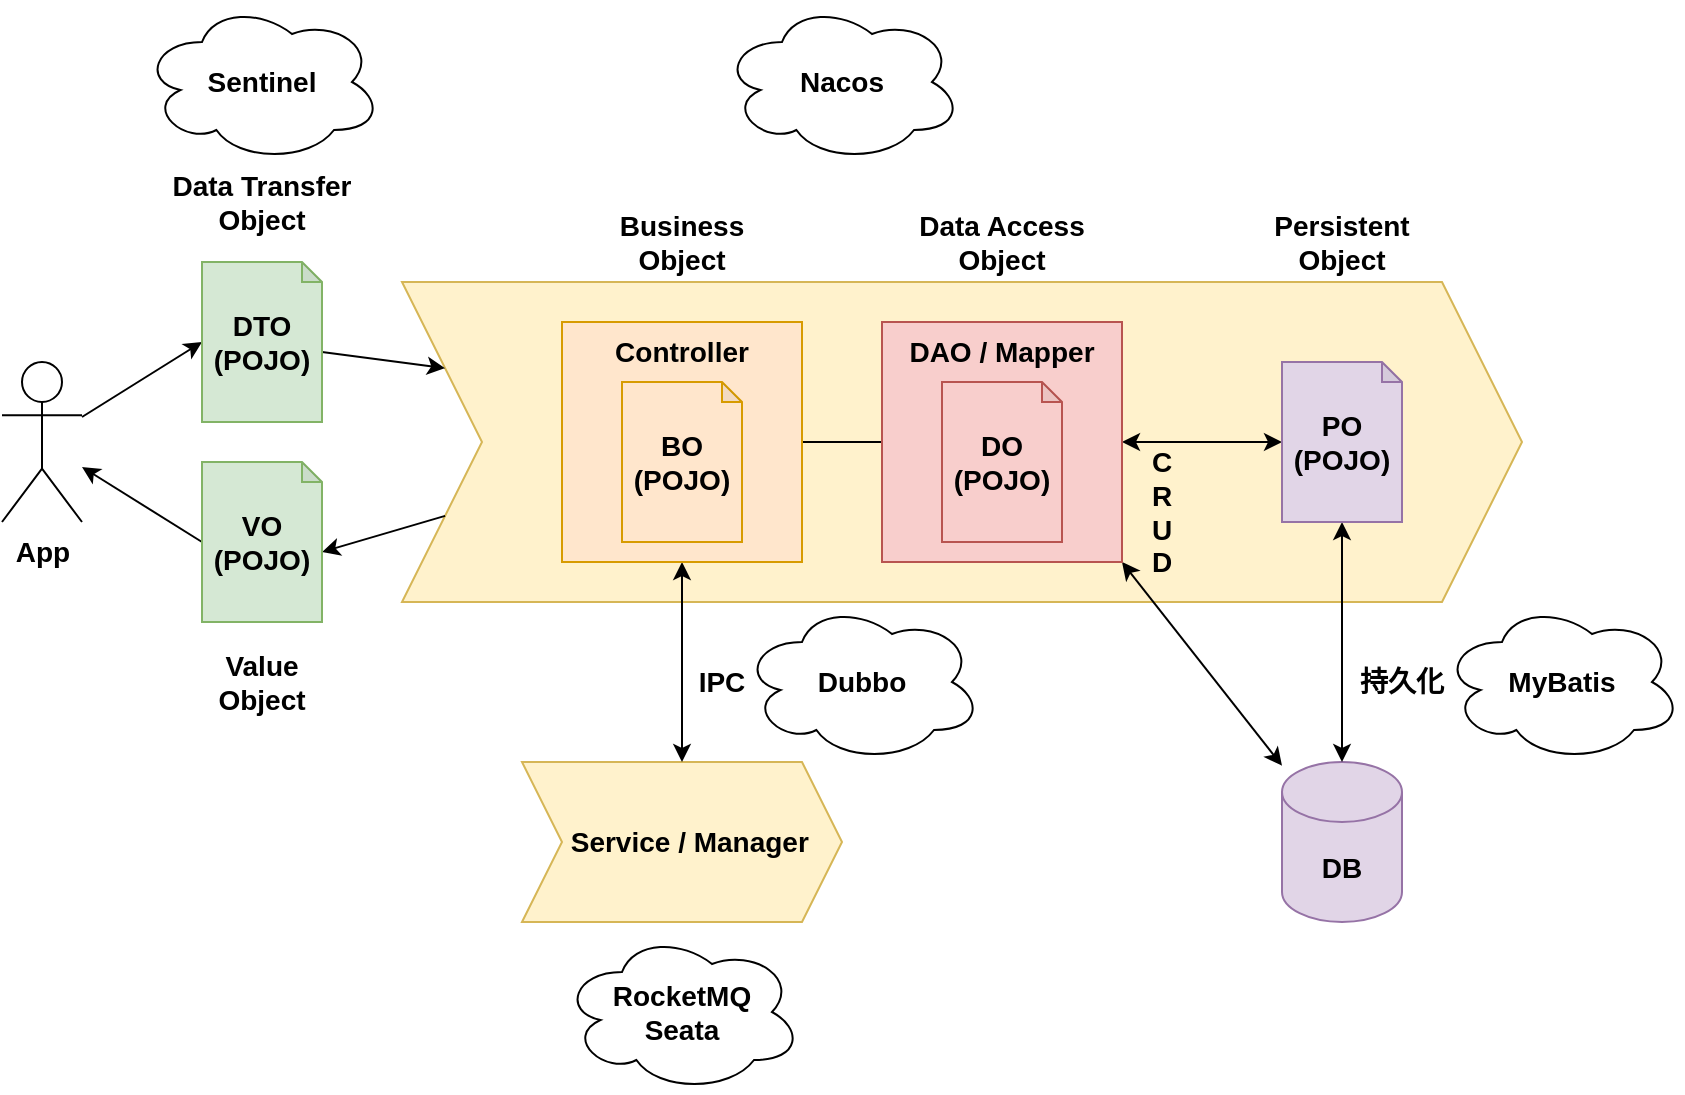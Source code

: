 <mxfile version="20.8.16" type="device"><diagram name="第 1 页" id="MPuBqrFiGif8yEJCdi49"><mxGraphModel dx="1098" dy="868" grid="1" gridSize="10" guides="1" tooltips="1" connect="1" arrows="0" fold="1" page="1" pageScale="1" pageWidth="827" pageHeight="1169" math="0" shadow="0"><root><mxCell id="0"/><mxCell id="1" parent="0"/><mxCell id="ysTmTpfKHQeCJ589ZDRt-69" value="&amp;nbsp; Service / Manager" style="shape=step;perimeter=stepPerimeter;whiteSpace=wrap;html=1;fixedSize=1;fontSize=14;fillColor=#fff2cc;strokeColor=#d6b656;fontStyle=1" vertex="1" parent="1"><mxGeometry x="300" y="420" width="160" height="80" as="geometry"/></mxCell><mxCell id="ysTmTpfKHQeCJ589ZDRt-68" value="" style="shape=step;perimeter=stepPerimeter;whiteSpace=wrap;html=1;fixedSize=1;fontSize=14;fillColor=#fff2cc;strokeColor=#d6b656;fontStyle=1;size=40;" vertex="1" parent="1"><mxGeometry x="240" y="180" width="560" height="160" as="geometry"/></mxCell><mxCell id="tURc2DfD4sJObwYSXB0--20" value="Data Access Object" style="text;html=1;strokeColor=none;fillColor=none;align=center;verticalAlign=middle;whiteSpace=wrap;rounded=0;fontSize=14;fontFamily=Helvetica;fontColor=default;fontStyle=1" parent="1" vertex="1"><mxGeometry x="480" y="140" width="120" height="40" as="geometry"/></mxCell><mxCell id="tURc2DfD4sJObwYSXB0--21" value="Value Object" style="text;html=1;strokeColor=none;fillColor=none;align=center;verticalAlign=middle;whiteSpace=wrap;rounded=0;fontSize=14;fontFamily=Helvetica;fontColor=default;fontStyle=1" parent="1" vertex="1"><mxGeometry x="130" y="360" width="80" height="40" as="geometry"/></mxCell><mxCell id="tURc2DfD4sJObwYSXB0--22" value="Data Transfer Object" style="text;html=1;strokeColor=none;fillColor=none;align=center;verticalAlign=middle;whiteSpace=wrap;rounded=0;fontSize=14;fontFamily=Helvetica;fontColor=default;fontStyle=1" parent="1" vertex="1"><mxGeometry x="110" y="120" width="120" height="40" as="geometry"/></mxCell><mxCell id="tURc2DfD4sJObwYSXB0--29" value="Persistent Object" style="text;html=1;strokeColor=none;fillColor=none;align=center;verticalAlign=middle;whiteSpace=wrap;rounded=0;fontSize=14;fontFamily=Helvetica;fontColor=default;fontStyle=1" parent="1" vertex="1"><mxGeometry x="660" y="140" width="100" height="40" as="geometry"/></mxCell><mxCell id="tURc2DfD4sJObwYSXB0--33" value="Business Object" style="text;html=1;strokeColor=none;fillColor=none;align=center;verticalAlign=middle;whiteSpace=wrap;rounded=0;fontSize=14;fontFamily=Helvetica;fontColor=default;fontStyle=1" parent="1" vertex="1"><mxGeometry x="340" y="140" width="80" height="40" as="geometry"/></mxCell><mxCell id="ysTmTpfKHQeCJ589ZDRt-11" value="DB" style="shape=cylinder3;whiteSpace=wrap;html=1;boundedLbl=1;backgroundOutline=1;size=15;fillColor=#e1d5e7;strokeColor=#9673a6;fontStyle=1;fontSize=14;" vertex="1" parent="1"><mxGeometry x="680" y="420" width="60" height="80" as="geometry"/></mxCell><mxCell id="ysTmTpfKHQeCJ589ZDRt-55" style="edgeStyle=none;rounded=0;orthogonalLoop=1;jettySize=auto;html=1;fontSize=14;startArrow=classic;startFill=1;fontStyle=1" edge="1" parent="1" source="ysTmTpfKHQeCJ589ZDRt-16" target="ysTmTpfKHQeCJ589ZDRt-49"><mxGeometry relative="1" as="geometry"/></mxCell><mxCell id="ysTmTpfKHQeCJ589ZDRt-61" style="edgeStyle=none;rounded=0;orthogonalLoop=1;jettySize=auto;html=1;fontSize=14;startArrow=classic;startFill=1;fontStyle=1" edge="1" parent="1" source="ysTmTpfKHQeCJ589ZDRt-16" target="ysTmTpfKHQeCJ589ZDRt-11"><mxGeometry relative="1" as="geometry"/></mxCell><mxCell id="ysTmTpfKHQeCJ589ZDRt-16" value="PO&lt;br style=&quot;font-size: 14px;&quot;&gt;(POJO)" style="shape=note;whiteSpace=wrap;html=1;backgroundOutline=1;darkOpacity=0.05;size=10;fillColor=#e1d5e7;strokeColor=#9673a6;fontStyle=1;fontSize=14;" vertex="1" parent="1"><mxGeometry x="680" y="220" width="60" height="80" as="geometry"/></mxCell><mxCell id="ysTmTpfKHQeCJ589ZDRt-43" style="edgeStyle=none;rounded=0;orthogonalLoop=1;jettySize=auto;html=1;fontSize=14;startArrow=none;startFill=0;fontStyle=1;entryX=0;entryY=0.5;entryDx=0;entryDy=0;entryPerimeter=0;" edge="1" parent="1" source="ysTmTpfKHQeCJ589ZDRt-19" target="ysTmTpfKHQeCJ589ZDRt-21"><mxGeometry relative="1" as="geometry"/></mxCell><mxCell id="ysTmTpfKHQeCJ589ZDRt-19" value="App" style="shape=umlActor;verticalLabelPosition=bottom;verticalAlign=top;html=1;outlineConnect=0;strokeColor=default;fontFamily=Helvetica;fontSize=14;fontColor=default;fillColor=default;fontStyle=1" vertex="1" parent="1"><mxGeometry x="40" y="220" width="40" height="80" as="geometry"/></mxCell><mxCell id="ysTmTpfKHQeCJ589ZDRt-45" style="edgeStyle=none;rounded=0;orthogonalLoop=1;jettySize=auto;html=1;fontSize=14;startArrow=none;startFill=0;fontStyle=1;entryX=0;entryY=0;entryDx=60;entryDy=45;entryPerimeter=0;exitX=0;exitY=0.75;exitDx=0;exitDy=0;" edge="1" parent="1" source="ysTmTpfKHQeCJ589ZDRt-68" target="ysTmTpfKHQeCJ589ZDRt-23"><mxGeometry relative="1" as="geometry"/></mxCell><mxCell id="ysTmTpfKHQeCJ589ZDRt-44" style="edgeStyle=none;rounded=0;orthogonalLoop=1;jettySize=auto;html=1;fontSize=14;startArrow=none;startFill=0;fontStyle=1;exitX=0;exitY=0;exitDx=60;exitDy=45;exitPerimeter=0;entryX=0;entryY=0.25;entryDx=0;entryDy=0;" edge="1" parent="1" source="ysTmTpfKHQeCJ589ZDRt-21" target="ysTmTpfKHQeCJ589ZDRt-68"><mxGeometry relative="1" as="geometry"><mxPoint x="170" y="200" as="sourcePoint"/></mxGeometry></mxCell><mxCell id="ysTmTpfKHQeCJ589ZDRt-21" value="DTO&lt;br style=&quot;font-size: 14px;&quot;&gt;(POJO)" style="shape=note;whiteSpace=wrap;html=1;backgroundOutline=1;darkOpacity=0.05;size=10;fillColor=#d5e8d4;strokeColor=#82b366;fontStyle=1;fontSize=14;" vertex="1" parent="1"><mxGeometry x="140" y="170" width="60" height="80" as="geometry"/></mxCell><mxCell id="ysTmTpfKHQeCJ589ZDRt-46" style="edgeStyle=none;rounded=0;orthogonalLoop=1;jettySize=auto;html=1;fontSize=14;startArrow=none;startFill=0;fontStyle=1;exitX=0;exitY=0.5;exitDx=0;exitDy=0;exitPerimeter=0;" edge="1" parent="1" source="ysTmTpfKHQeCJ589ZDRt-23" target="ysTmTpfKHQeCJ589ZDRt-19"><mxGeometry relative="1" as="geometry"/></mxCell><mxCell id="ysTmTpfKHQeCJ589ZDRt-23" value="VO&lt;br style=&quot;font-size: 14px;&quot;&gt;(POJO)" style="shape=note;whiteSpace=wrap;html=1;backgroundOutline=1;darkOpacity=0.05;size=10;fillColor=#d5e8d4;strokeColor=#82b366;fontStyle=1;fontSize=14;" vertex="1" parent="1"><mxGeometry x="140" y="270" width="60" height="80" as="geometry"/></mxCell><mxCell id="ysTmTpfKHQeCJ589ZDRt-31" value="持久化" style="text;html=1;strokeColor=none;fillColor=none;align=center;verticalAlign=middle;whiteSpace=wrap;rounded=0;fontSize=14;fontFamily=Helvetica;fontColor=default;fontStyle=1" vertex="1" parent="1"><mxGeometry x="710" y="360" width="60" height="40" as="geometry"/></mxCell><mxCell id="ysTmTpfKHQeCJ589ZDRt-58" style="edgeStyle=none;rounded=0;orthogonalLoop=1;jettySize=auto;html=1;fontSize=14;startArrow=classic;startFill=1;fontStyle=1;" edge="1" parent="1" source="ysTmTpfKHQeCJ589ZDRt-40" target="ysTmTpfKHQeCJ589ZDRt-69"><mxGeometry relative="1" as="geometry"/></mxCell><mxCell id="ysTmTpfKHQeCJ589ZDRt-88" style="edgeStyle=none;rounded=0;orthogonalLoop=1;jettySize=auto;html=1;exitX=0;exitY=0;exitDx=120;exitDy=60;exitPerimeter=0;entryX=0;entryY=0.5;entryDx=0;entryDy=0;entryPerimeter=0;fontSize=14;startArrow=none;startFill=0;endArrow=none;endFill=0;" edge="1" parent="1" source="ysTmTpfKHQeCJ589ZDRt-40" target="ysTmTpfKHQeCJ589ZDRt-49"><mxGeometry relative="1" as="geometry"/></mxCell><mxCell id="ysTmTpfKHQeCJ589ZDRt-40" value="Controller" style="shape=note;whiteSpace=wrap;html=1;backgroundOutline=1;darkOpacity=0.05;size=0;fillColor=#ffe6cc;strokeColor=#d79b00;fontStyle=1;fontSize=14;verticalAlign=top;" vertex="1" parent="1"><mxGeometry x="320" y="200" width="120" height="120" as="geometry"/></mxCell><mxCell id="ysTmTpfKHQeCJ589ZDRt-65" style="rounded=0;orthogonalLoop=1;jettySize=auto;html=1;fontSize=14;startArrow=classic;startFill=1;fontStyle=1;exitX=1;exitY=1;exitDx=0;exitDy=0;exitPerimeter=0;" edge="1" parent="1" source="ysTmTpfKHQeCJ589ZDRt-49" target="ysTmTpfKHQeCJ589ZDRt-11"><mxGeometry relative="1" as="geometry"><mxPoint x="560" y="390" as="sourcePoint"/></mxGeometry></mxCell><mxCell id="ysTmTpfKHQeCJ589ZDRt-49" value="DAO / Mapper" style="shape=note;whiteSpace=wrap;html=1;backgroundOutline=1;darkOpacity=0.05;size=0;fillColor=#f8cecc;strokeColor=#b85450;fontStyle=1;fontSize=14;verticalAlign=top;" vertex="1" parent="1"><mxGeometry x="480" y="200" width="120" height="120" as="geometry"/></mxCell><mxCell id="ysTmTpfKHQeCJ589ZDRt-50" value="DO&lt;br style=&quot;font-size: 14px;&quot;&gt;(POJO)" style="shape=note;whiteSpace=wrap;html=1;backgroundOutline=1;darkOpacity=0.05;size=10;fillColor=#f8cecc;strokeColor=#b85450;fontStyle=1;fontSize=14;" vertex="1" parent="1"><mxGeometry x="510" y="230" width="60" height="80" as="geometry"/></mxCell><mxCell id="ysTmTpfKHQeCJ589ZDRt-62" value="IPC" style="text;html=1;strokeColor=none;fillColor=none;align=center;verticalAlign=middle;whiteSpace=wrap;rounded=0;fontSize=14;fontFamily=Helvetica;fontColor=default;fontStyle=1" vertex="1" parent="1"><mxGeometry x="380" y="360" width="40" height="40" as="geometry"/></mxCell><mxCell id="ysTmTpfKHQeCJ589ZDRt-64" value="C&lt;br&gt;R&lt;br&gt;U&lt;br&gt;D" style="text;html=1;strokeColor=none;fillColor=none;align=center;verticalAlign=middle;whiteSpace=wrap;rounded=0;fontSize=14;fontStyle=1" vertex="1" parent="1"><mxGeometry x="600" y="260" width="40" height="70" as="geometry"/></mxCell><mxCell id="ysTmTpfKHQeCJ589ZDRt-77" value="BO&lt;br style=&quot;font-size: 14px;&quot;&gt;(POJO)" style="shape=note;whiteSpace=wrap;html=1;backgroundOutline=1;darkOpacity=0.05;size=10;fillColor=#ffe6cc;strokeColor=#d79b00;fontStyle=1;fontSize=14;" vertex="1" parent="1"><mxGeometry x="350" y="230" width="60" height="80" as="geometry"/></mxCell><mxCell id="ysTmTpfKHQeCJ589ZDRt-79" value="MyBatis" style="ellipse;shape=cloud;whiteSpace=wrap;html=1;fontSize=14;fontStyle=1" vertex="1" parent="1"><mxGeometry x="760" y="340" width="120" height="80" as="geometry"/></mxCell><mxCell id="ysTmTpfKHQeCJ589ZDRt-82" value="Dubbo" style="ellipse;shape=cloud;whiteSpace=wrap;html=1;fontSize=14;fontStyle=1" vertex="1" parent="1"><mxGeometry x="410" y="340" width="120" height="80" as="geometry"/></mxCell><mxCell id="ysTmTpfKHQeCJ589ZDRt-83" value="Sentinel" style="ellipse;shape=cloud;whiteSpace=wrap;html=1;fontSize=14;fontStyle=1" vertex="1" parent="1"><mxGeometry x="110" y="40" width="120" height="80" as="geometry"/></mxCell><mxCell id="ysTmTpfKHQeCJ589ZDRt-84" value="Nacos" style="ellipse;shape=cloud;whiteSpace=wrap;html=1;fontSize=14;fontStyle=1" vertex="1" parent="1"><mxGeometry x="400" y="40" width="120" height="80" as="geometry"/></mxCell><mxCell id="ysTmTpfKHQeCJ589ZDRt-85" value="RocketMQ&lt;br&gt;Seata" style="ellipse;shape=cloud;whiteSpace=wrap;html=1;fontSize=14;fontStyle=1" vertex="1" parent="1"><mxGeometry x="320" y="505" width="120" height="80" as="geometry"/></mxCell></root></mxGraphModel></diagram></mxfile>